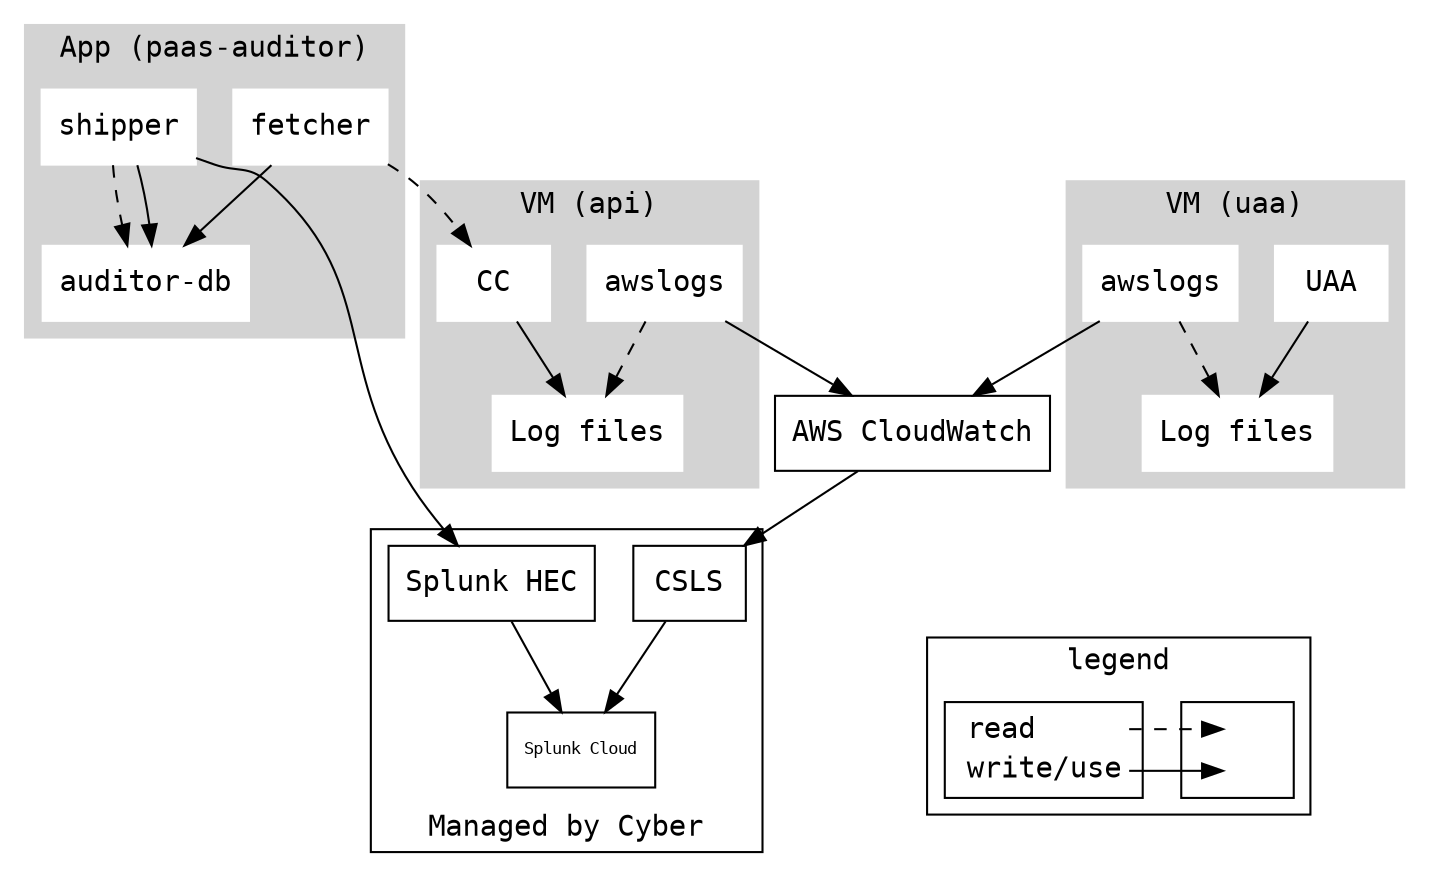 digraph G {
  node [shape=rect, fontname="monospace"];
  graph [fontname="monospace"];
  
  subgraph cluster_1 {
    style=filled;
    color=lightgrey;
    node [style=filled,color=white];
    label = "App (paas-auditor)";
    shipper;
    fetcher;
    
      
    db [label="auditor-db"];    
    shipper -> db [style="dashed"];
    shipper -> db;
    fetcher -> db;
  }
  
  subgraph cluster_2 {
    style=filled;
    color=lightgrey;
    node [style=filled,color=white];
    label = "VM (api)";
    
    cc_api [label="CC"];
    cc_awslogs [label="awslogs"];
    cc_log_files [label="Log files"];
    
    cc_awslogs -> cc_log_files [style="dashed"];
    cc_api -> cc_log_files;
  }
  
  subgraph cluster_3 {
    style=filled;
    color=lightgrey;
    node [style=filled,color=white];
    label = "VM (uaa)";
    
    uaa_api [label="UAA"];
    uaa_awslogs [label="awslogs"];
    uaa_log_files[label="Log files"]
    
    uaa_log_files;
    uaa_awslogs -> uaa_log_files [style="dashed"];
    uaa_api -> uaa_log_files;
  }
  
  subgraph cluster_4 {
    label = "Managed by Cyber";
    labelloc=b;
    hec;
    csls;
    splunk
  }

  subgraph cluster_5 {
    label = "legend";
    labelloc=tl;
    key2 [label=<<table border="0" cellpadding="2" cellspacing="0" cellborder="0">
      <tr><td port="i1">&nbsp;</td></tr>
      <tr><td port="i2">&nbsp;</td></tr>
      </table>>]
    key [label=<<table border="0" cellpadding="2" cellspacing="0" cellborder="0">
      <tr><td align="left" port="i1">read</td></tr>
      <tr><td align="left" port="i2">write/use</td></tr>
      </table>>]
    key:i1:e -> key2:i1:w [ordering=out,constraint=false,style=dashed]
    key:i2:e -> key2:i2:w [ordering=out,constraint=false]
  }

  splunk [label="Splunk Cloud", fontsize=8];
  csls [label="CSLS"];
  hec [label="Splunk HEC"];
  cloudwatch [label="AWS CloudWatch"];
  
  fetcher -> cc_api [style="dashed"];
  shipper -> hec;
  hec -> splunk;
  csls -> splunk;
  cloudwatch -> csls;
  cc_awslogs -> cloudwatch;
  uaa_awslogs -> cloudwatch;
  uaa_log_files -> key2 [style="invis",minlen="2"];
}
